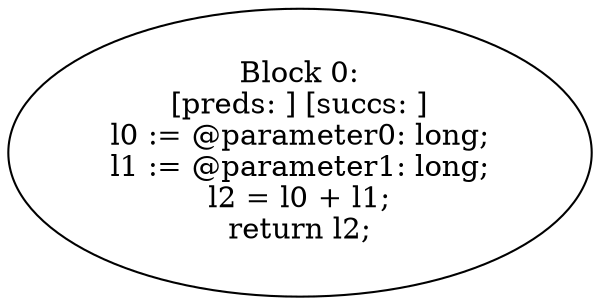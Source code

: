 digraph "unitGraph" {
    "Block 0:
[preds: ] [succs: ]
l0 := @parameter0: long;
l1 := @parameter1: long;
l2 = l0 + l1;
return l2;
"
}
